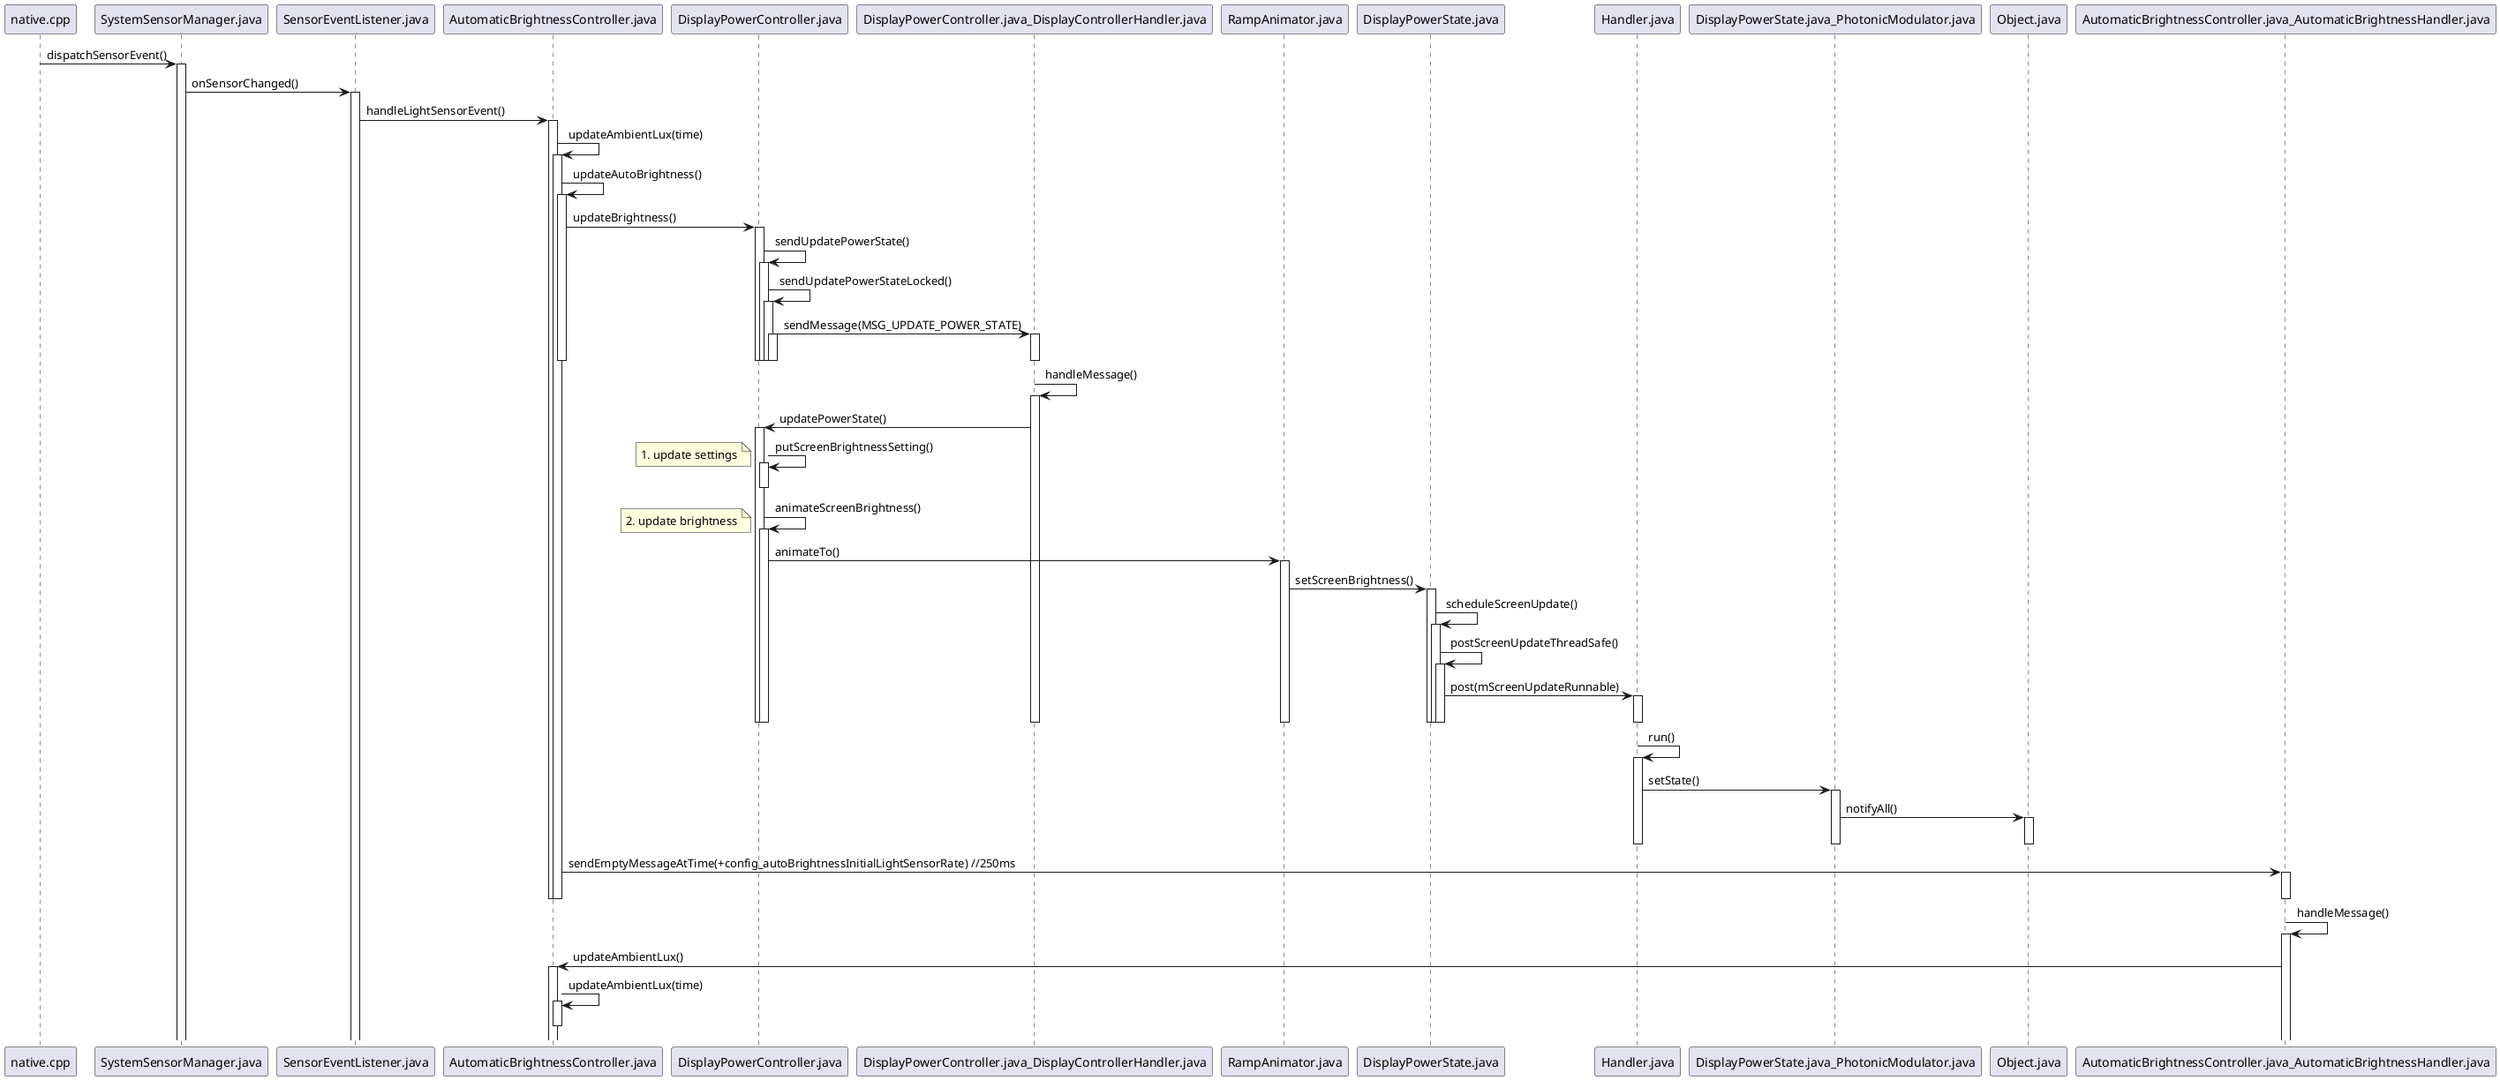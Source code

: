 @startuml
'https://plantuml.com/sequence-diagram


box "SystemServer" #White
'participant SystemServer.java

end box

native.cpp -> SystemSensorManager.java: dispatchSensorEvent()
activate SystemSensorManager.java
SystemSensorManager.java -> SensorEventListener.java: onSensorChanged()
activate SensorEventListener.java
SensorEventListener.java -> AutomaticBrightnessController.java: handleLightSensorEvent()
activate AutomaticBrightnessController.java
AutomaticBrightnessController.java -> AutomaticBrightnessController.java: updateAmbientLux(time)
activate AutomaticBrightnessController.java
AutomaticBrightnessController.java -> AutomaticBrightnessController.java: updateAutoBrightness()
activate AutomaticBrightnessController.java
AutomaticBrightnessController.java -> DisplayPowerController.java: updateBrightness()
activate DisplayPowerController.java
DisplayPowerController.java -> DisplayPowerController.java: sendUpdatePowerState()
activate DisplayPowerController.java
DisplayPowerController.java -> DisplayPowerController.java: sendUpdatePowerStateLocked()
activate DisplayPowerController.java
DisplayPowerController.java -> DisplayPowerController.java_DisplayControllerHandler.java: sendMessage(MSG_UPDATE_POWER_STATE)
activate DisplayPowerController.java_DisplayControllerHandler.java
deactivate DisplayPowerController.java_DisplayControllerHandler.java
activate DisplayPowerController.java
deactivate DisplayPowerController.java
deactivate DisplayPowerController.java
deactivate DisplayPowerController.java
deactivate DisplayPowerController.java
deactivate AutomaticBrightnessController.java

DisplayPowerController.java_DisplayControllerHandler.java -> DisplayPowerController.java_DisplayControllerHandler.java: handleMessage()
activate DisplayPowerController.java_DisplayControllerHandler.java
DisplayPowerController.java_DisplayControllerHandler.java -> DisplayPowerController.java: updatePowerState()
activate DisplayPowerController.java
DisplayPowerController.java -> DisplayPowerController.java: putScreenBrightnessSetting()
activate DisplayPowerController.java
deactivate DisplayPowerController.java
note left: 1. update settings
DisplayPowerController.java -> DisplayPowerController.java: animateScreenBrightness()
activate DisplayPowerController.java
note left: 2. update brightness
DisplayPowerController.java -> RampAnimator.java: animateTo()
activate RampAnimator.java
RampAnimator.java -> DisplayPowerState.java: setScreenBrightness()
activate DisplayPowerState.java
DisplayPowerState.java -> DisplayPowerState.java: scheduleScreenUpdate()
activate DisplayPowerState.java
DisplayPowerState.java -> DisplayPowerState.java: postScreenUpdateThreadSafe()
activate DisplayPowerState.java
DisplayPowerState.java -> Handler.java: post(mScreenUpdateRunnable)
activate Handler.java
deactivate Handler.java
deactivate DisplayPowerState.java
deactivate DisplayPowerState.java
deactivate DisplayPowerState.java
deactivate RampAnimator.java
deactivate DisplayPowerController.java_DisplayControllerHandler.java
deactivate DisplayPowerController.java
deactivate DisplayPowerController.java

Handler.java -> Handler.java: run()
activate Handler.java
Handler.java -> DisplayPowerState.java_PhotonicModulator.java: setState()
activate DisplayPowerState.java_PhotonicModulator.java
DisplayPowerState.java_PhotonicModulator.java -> Object.java: notifyAll()
activate Object.java
deactivate Object.java
deactivate DisplayPowerState.java_PhotonicModulator.java
deactivate Handler.java


AutomaticBrightnessController.java -> AutomaticBrightnessController.java_AutomaticBrightnessHandler.java: sendEmptyMessageAtTime(+config_autoBrightnessInitialLightSensorRate) //250ms
activate AutomaticBrightnessController.java_AutomaticBrightnessHandler.java
deactivate AutomaticBrightnessController.java_AutomaticBrightnessHandler.java
deactivate AutomaticBrightnessController.java
deactivate AutomaticBrightnessController.java




AutomaticBrightnessController.java_AutomaticBrightnessHandler.java -> AutomaticBrightnessController.java_AutomaticBrightnessHandler.java: handleMessage()
activate AutomaticBrightnessController.java_AutomaticBrightnessHandler.java
AutomaticBrightnessController.java_AutomaticBrightnessHandler.java -> AutomaticBrightnessController.java: updateAmbientLux()
activate AutomaticBrightnessController.java
AutomaticBrightnessController.java -> AutomaticBrightnessController.java: updateAmbientLux(time)
activate AutomaticBrightnessController.java
deactivate AutomaticBrightnessController.java

@enduml